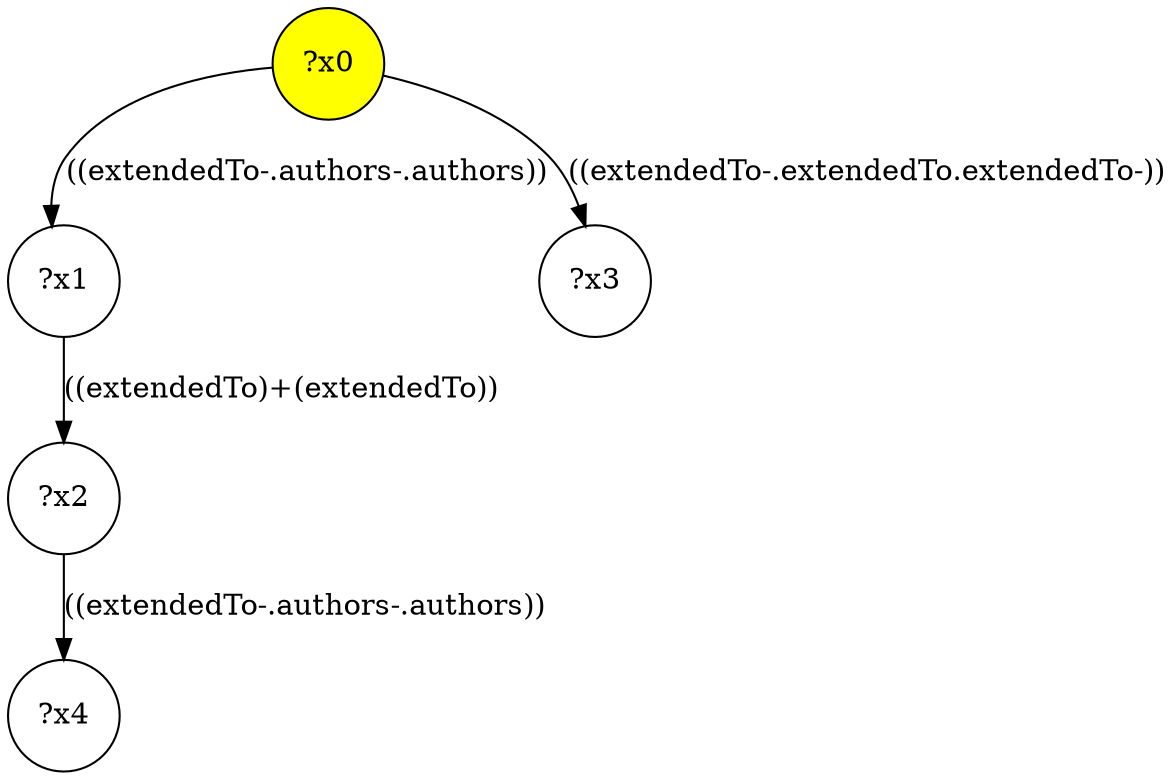 digraph g {
	x0 [fillcolor="yellow", style="filled," shape=circle, label="?x0"];
	x1 [shape=circle, label="?x1"];
	x0 -> x1 [label="((extendedTo-.authors-.authors))"];
	x2 [shape=circle, label="?x2"];
	x1 -> x2 [label="((extendedTo)+(extendedTo))"];
	x3 [shape=circle, label="?x3"];
	x0 -> x3 [label="((extendedTo-.extendedTo.extendedTo-))"];
	x4 [shape=circle, label="?x4"];
	x2 -> x4 [label="((extendedTo-.authors-.authors))"];
}
